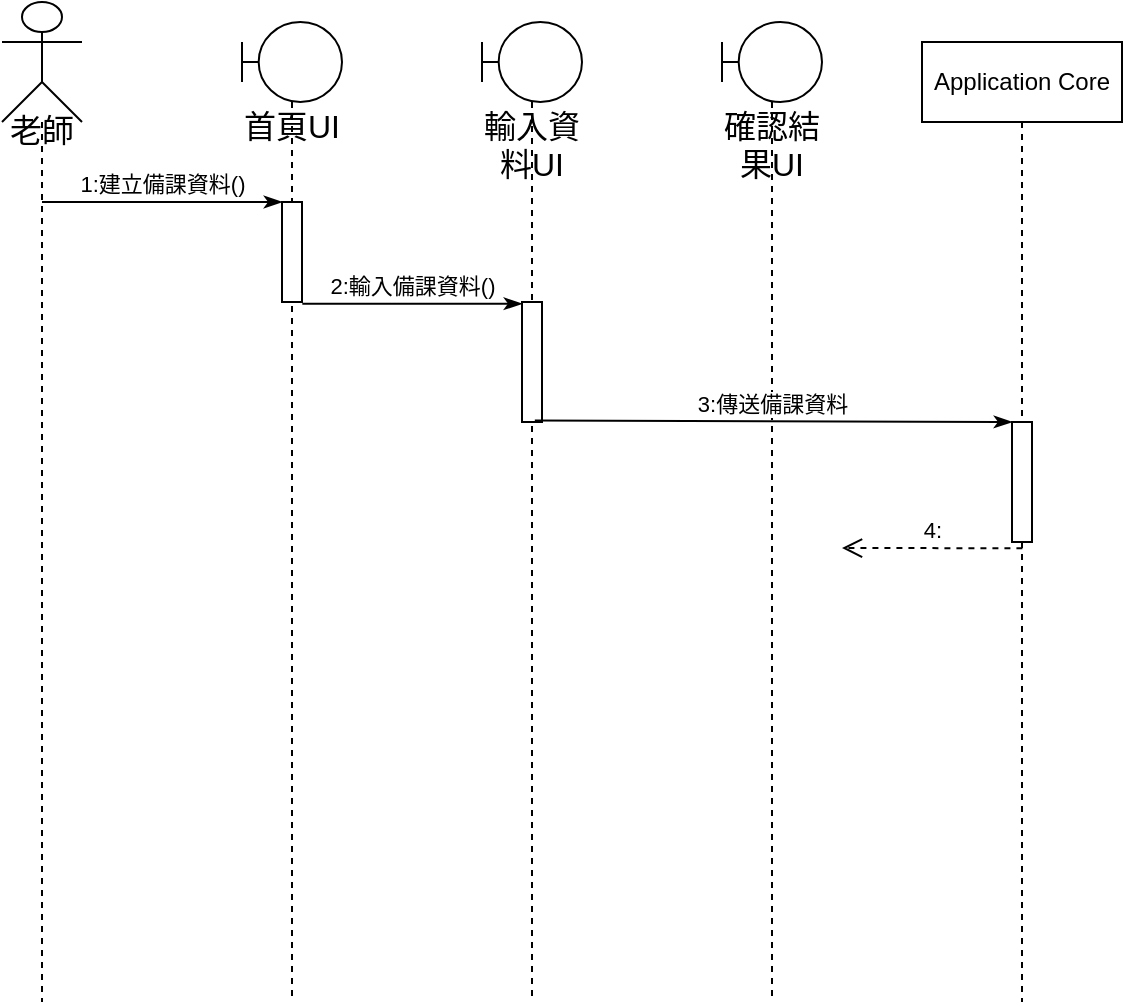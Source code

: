 <mxfile>
    <diagram name="第 1 页" id="_kCn5gWWrIlWfqqUU_DX">
        <mxGraphModel dx="1090" dy="654" grid="1" gridSize="10" guides="1" tooltips="1" connect="1" arrows="1" fold="1" page="1" pageScale="1" pageWidth="1100" pageHeight="1700" math="0" shadow="0">
            <root>
                <mxCell id="0"/>
                <mxCell id="1" parent="0"/>
                <mxCell id="3" value="&lt;p&gt;&lt;font style=&quot;font-size: 16px;&quot;&gt;老師&lt;/font&gt;&lt;/p&gt;" style="shape=umlLifeline;participant=umlActor;perimeter=lifelinePerimeter;whiteSpace=wrap;html=1;container=1;collapsible=0;recursiveResize=0;verticalAlign=top;spacingTop=36;outlineConnect=0;size=60;align=center;" parent="1" vertex="1">
                    <mxGeometry x="130" y="90" width="40" height="500" as="geometry"/>
                </mxCell>
                <mxCell id="5" value="首頁UI" style="shape=umlLifeline;participant=umlBoundary;perimeter=lifelinePerimeter;whiteSpace=wrap;html=1;container=1;collapsible=0;recursiveResize=0;verticalAlign=top;spacingTop=36;outlineConnect=0;fontSize=16;" parent="1" vertex="1">
                    <mxGeometry x="250" y="100" width="50" height="490" as="geometry"/>
                </mxCell>
                <mxCell id="16" value="" style="html=1;points=[];perimeter=orthogonalPerimeter;" vertex="1" parent="5">
                    <mxGeometry x="20" y="90" width="10" height="50" as="geometry"/>
                </mxCell>
                <mxCell id="6" value="輸入資料UI" style="shape=umlLifeline;participant=umlBoundary;perimeter=lifelinePerimeter;whiteSpace=wrap;html=1;container=1;collapsible=0;recursiveResize=0;verticalAlign=top;spacingTop=36;outlineConnect=0;fontSize=16;" parent="1" vertex="1">
                    <mxGeometry x="370" y="100" width="50" height="490" as="geometry"/>
                </mxCell>
                <mxCell id="18" value="" style="html=1;points=[];perimeter=orthogonalPerimeter;" vertex="1" parent="6">
                    <mxGeometry x="20" y="140" width="10" height="60" as="geometry"/>
                </mxCell>
                <mxCell id="7" value="確認結果UI" style="shape=umlLifeline;participant=umlBoundary;perimeter=lifelinePerimeter;whiteSpace=wrap;html=1;container=1;collapsible=0;recursiveResize=0;verticalAlign=top;spacingTop=36;outlineConnect=0;fontSize=16;" parent="1" vertex="1">
                    <mxGeometry x="490" y="100" width="50" height="490" as="geometry"/>
                </mxCell>
                <mxCell id="8" value="Application Core" style="shape=umlLifeline;perimeter=lifelinePerimeter;whiteSpace=wrap;html=1;container=1;collapsible=0;recursiveResize=0;outlineConnect=0;" vertex="1" parent="1">
                    <mxGeometry x="590" y="110" width="100" height="480" as="geometry"/>
                </mxCell>
                <mxCell id="22" value="" style="html=1;points=[];perimeter=orthogonalPerimeter;" vertex="1" parent="8">
                    <mxGeometry x="45" y="190" width="10" height="60" as="geometry"/>
                </mxCell>
                <mxCell id="15" value="1:建立備課資料()" style="html=1;verticalAlign=bottom;endArrow=classicThin;endFill=1;" edge="1" parent="1" target="16">
                    <mxGeometry x="-0.004" width="80" relative="1" as="geometry">
                        <mxPoint x="150" y="190" as="sourcePoint"/>
                        <mxPoint x="250" y="190" as="targetPoint"/>
                        <mxPoint as="offset"/>
                    </mxGeometry>
                </mxCell>
                <mxCell id="17" value="2:輸入備課資料()" style="html=1;verticalAlign=bottom;endArrow=classicThin;endFill=1;exitX=1.016;exitY=1.017;exitDx=0;exitDy=0;exitPerimeter=0;" edge="1" parent="1" source="16" target="18">
                    <mxGeometry x="-0.004" width="80" relative="1" as="geometry">
                        <mxPoint x="300" y="260" as="sourcePoint"/>
                        <mxPoint x="360" y="260" as="targetPoint"/>
                        <mxPoint as="offset"/>
                    </mxGeometry>
                </mxCell>
                <mxCell id="21" value="3:傳送備課資料" style="html=1;verticalAlign=bottom;endArrow=classicThin;endFill=1;exitX=0.64;exitY=0.988;exitDx=0;exitDy=0;exitPerimeter=0;" edge="1" parent="1" source="18" target="22">
                    <mxGeometry x="-0.004" width="80" relative="1" as="geometry">
                        <mxPoint x="430.16" y="300" as="sourcePoint"/>
                        <mxPoint x="540" y="300" as="targetPoint"/>
                        <mxPoint as="offset"/>
                    </mxGeometry>
                </mxCell>
                <mxCell id="24" value="4:" style="html=1;verticalAlign=bottom;endArrow=open;dashed=1;endSize=8;exitX=0.521;exitY=1.052;exitDx=0;exitDy=0;exitPerimeter=0;" edge="1" parent="1" source="22">
                    <mxGeometry relative="1" as="geometry">
                        <mxPoint x="620" y="360" as="sourcePoint"/>
                        <mxPoint x="550" y="363" as="targetPoint"/>
                    </mxGeometry>
                </mxCell>
            </root>
        </mxGraphModel>
    </diagram>
</mxfile>